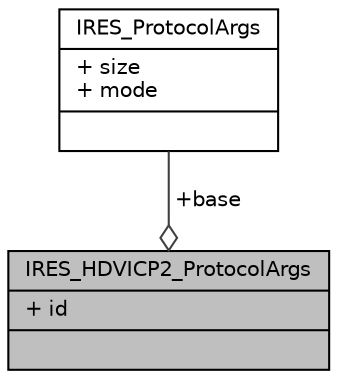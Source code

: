 digraph "IRES_HDVICP2_ProtocolArgs"
{
  edge [fontname="Helvetica",fontsize="10",labelfontname="Helvetica",labelfontsize="10"];
  node [fontname="Helvetica",fontsize="10",shape=record];
  Node1 [label="{IRES_HDVICP2_ProtocolArgs\n|+ id\l|}",height=0.2,width=0.4,color="black", fillcolor="grey75", style="filled", fontcolor="black"];
  Node2 -> Node1 [color="grey25",fontsize="10",style="solid",label=" +base" ,arrowhead="odiamond",fontname="Helvetica"];
  Node2 [label="{IRES_ProtocolArgs\n|+ size\l+ mode\l|}",height=0.2,width=0.4,color="black", fillcolor="white", style="filled",URL="$struct_i_r_e_s___protocol_args.html",tooltip="Abstract Protocol Arguments structure definition. Actual arguments passed by the algorithm to request..."];
}
